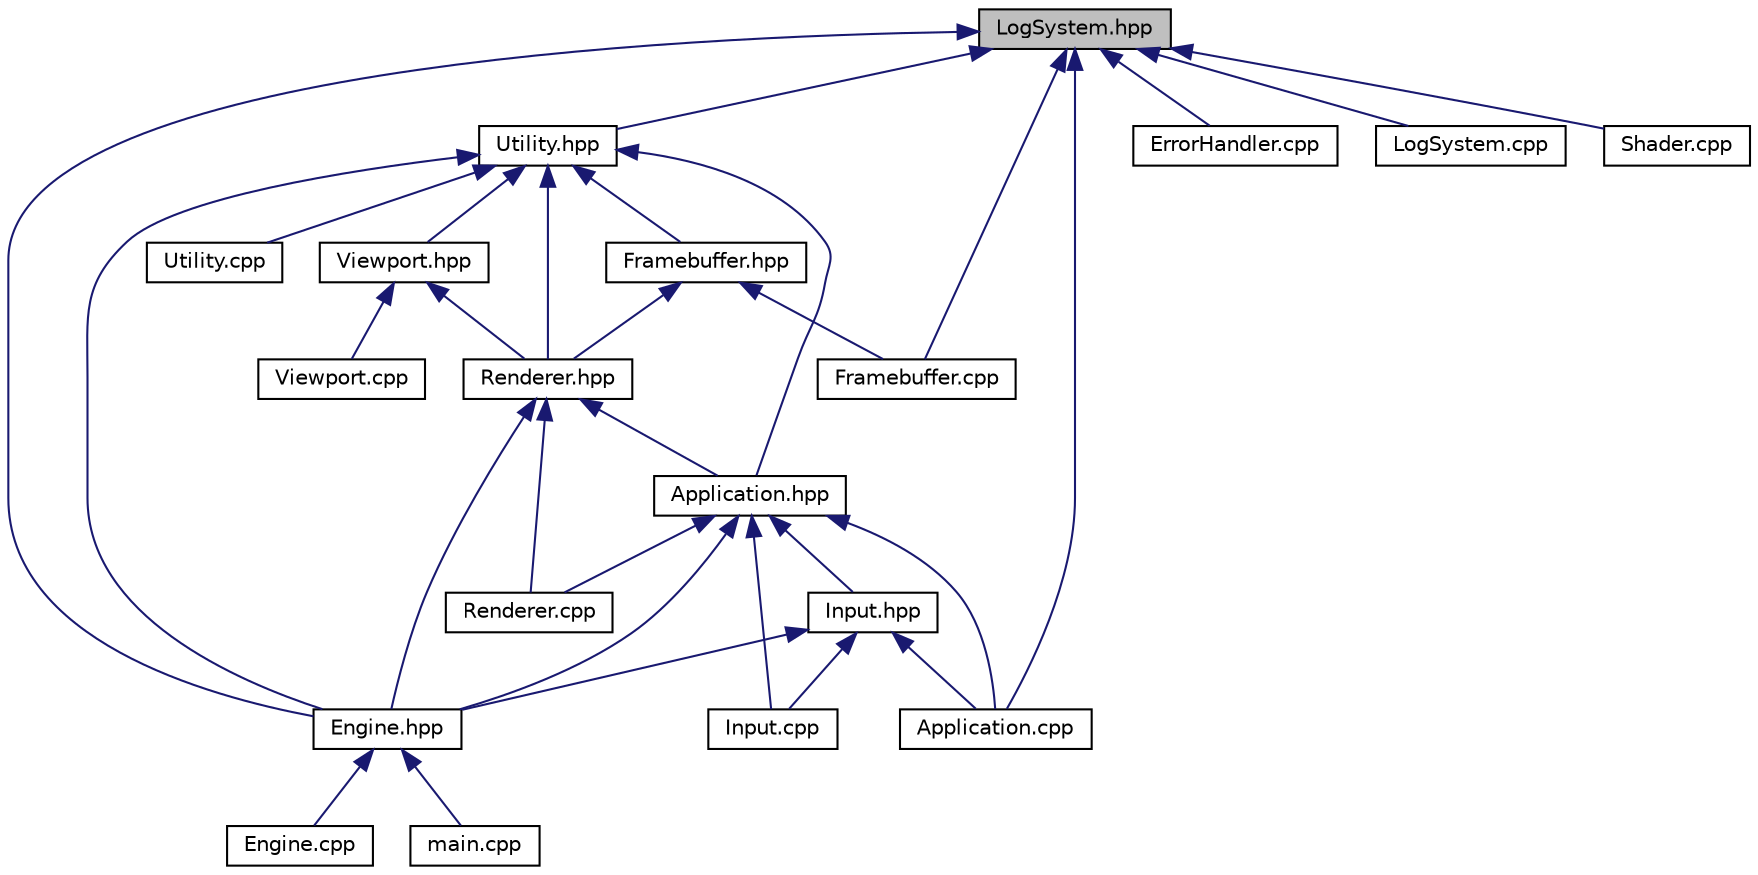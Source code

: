 digraph "LogSystem.hpp"
{
  edge [fontname="Helvetica",fontsize="10",labelfontname="Helvetica",labelfontsize="10"];
  node [fontname="Helvetica",fontsize="10",shape=record];
  Node12 [label="LogSystem.hpp",height=0.2,width=0.4,color="black", fillcolor="grey75", style="filled", fontcolor="black"];
  Node12 -> Node13 [dir="back",color="midnightblue",fontsize="10",style="solid",fontname="Helvetica"];
  Node13 [label="Utility.hpp",height=0.2,width=0.4,color="black", fillcolor="white", style="filled",URL="$_utility_8hpp.html"];
  Node13 -> Node14 [dir="back",color="midnightblue",fontsize="10",style="solid",fontname="Helvetica"];
  Node14 [label="Framebuffer.hpp",height=0.2,width=0.4,color="black", fillcolor="white", style="filled",URL="$_framebuffer_8hpp.html"];
  Node14 -> Node15 [dir="back",color="midnightblue",fontsize="10",style="solid",fontname="Helvetica"];
  Node15 [label="Renderer.hpp",height=0.2,width=0.4,color="black", fillcolor="white", style="filled",URL="$_renderer_8hpp.html"];
  Node15 -> Node16 [dir="back",color="midnightblue",fontsize="10",style="solid",fontname="Helvetica"];
  Node16 [label="Application.hpp",height=0.2,width=0.4,color="black", fillcolor="white", style="filled",URL="$_application_8hpp.html"];
  Node16 -> Node17 [dir="back",color="midnightblue",fontsize="10",style="solid",fontname="Helvetica"];
  Node17 [label="Application.cpp",height=0.2,width=0.4,color="black", fillcolor="white", style="filled",URL="$_application_8cpp.html"];
  Node16 -> Node18 [dir="back",color="midnightblue",fontsize="10",style="solid",fontname="Helvetica"];
  Node18 [label="Input.hpp",height=0.2,width=0.4,color="black", fillcolor="white", style="filled",URL="$_input_8hpp.html"];
  Node18 -> Node17 [dir="back",color="midnightblue",fontsize="10",style="solid",fontname="Helvetica"];
  Node18 -> Node19 [dir="back",color="midnightblue",fontsize="10",style="solid",fontname="Helvetica"];
  Node19 [label="Engine.hpp",height=0.2,width=0.4,color="black", fillcolor="white", style="filled",URL="$_engine_8hpp.html"];
  Node19 -> Node20 [dir="back",color="midnightblue",fontsize="10",style="solid",fontname="Helvetica"];
  Node20 [label="Engine.cpp",height=0.2,width=0.4,color="black", fillcolor="white", style="filled",URL="$_engine_8cpp.html"];
  Node19 -> Node21 [dir="back",color="midnightblue",fontsize="10",style="solid",fontname="Helvetica"];
  Node21 [label="main.cpp",height=0.2,width=0.4,color="black", fillcolor="white", style="filled",URL="$main_8cpp.html"];
  Node18 -> Node22 [dir="back",color="midnightblue",fontsize="10",style="solid",fontname="Helvetica"];
  Node22 [label="Input.cpp",height=0.2,width=0.4,color="black", fillcolor="white", style="filled",URL="$_input_8cpp.html"];
  Node16 -> Node19 [dir="back",color="midnightblue",fontsize="10",style="solid",fontname="Helvetica"];
  Node16 -> Node22 [dir="back",color="midnightblue",fontsize="10",style="solid",fontname="Helvetica"];
  Node16 -> Node23 [dir="back",color="midnightblue",fontsize="10",style="solid",fontname="Helvetica"];
  Node23 [label="Renderer.cpp",height=0.2,width=0.4,color="black", fillcolor="white", style="filled",URL="$_renderer_8cpp.html"];
  Node15 -> Node19 [dir="back",color="midnightblue",fontsize="10",style="solid",fontname="Helvetica"];
  Node15 -> Node23 [dir="back",color="midnightblue",fontsize="10",style="solid",fontname="Helvetica"];
  Node14 -> Node24 [dir="back",color="midnightblue",fontsize="10",style="solid",fontname="Helvetica"];
  Node24 [label="Framebuffer.cpp",height=0.2,width=0.4,color="black", fillcolor="white", style="filled",URL="$_framebuffer_8cpp.html"];
  Node13 -> Node15 [dir="back",color="midnightblue",fontsize="10",style="solid",fontname="Helvetica"];
  Node13 -> Node25 [dir="back",color="midnightblue",fontsize="10",style="solid",fontname="Helvetica"];
  Node25 [label="Viewport.hpp",height=0.2,width=0.4,color="black", fillcolor="white", style="filled",URL="$_viewport_8hpp.html"];
  Node25 -> Node15 [dir="back",color="midnightblue",fontsize="10",style="solid",fontname="Helvetica"];
  Node25 -> Node26 [dir="back",color="midnightblue",fontsize="10",style="solid",fontname="Helvetica"];
  Node26 [label="Viewport.cpp",height=0.2,width=0.4,color="black", fillcolor="white", style="filled",URL="$_viewport_8cpp.html"];
  Node13 -> Node16 [dir="back",color="midnightblue",fontsize="10",style="solid",fontname="Helvetica"];
  Node13 -> Node19 [dir="back",color="midnightblue",fontsize="10",style="solid",fontname="Helvetica"];
  Node13 -> Node27 [dir="back",color="midnightblue",fontsize="10",style="solid",fontname="Helvetica"];
  Node27 [label="Utility.cpp",height=0.2,width=0.4,color="black", fillcolor="white", style="filled",URL="$_utility_8cpp.html"];
  Node12 -> Node17 [dir="back",color="midnightblue",fontsize="10",style="solid",fontname="Helvetica"];
  Node12 -> Node19 [dir="back",color="midnightblue",fontsize="10",style="solid",fontname="Helvetica"];
  Node12 -> Node28 [dir="back",color="midnightblue",fontsize="10",style="solid",fontname="Helvetica"];
  Node28 [label="ErrorHandler.cpp",height=0.2,width=0.4,color="black", fillcolor="white", style="filled",URL="$_error_handler_8cpp.html"];
  Node12 -> Node24 [dir="back",color="midnightblue",fontsize="10",style="solid",fontname="Helvetica"];
  Node12 -> Node29 [dir="back",color="midnightblue",fontsize="10",style="solid",fontname="Helvetica"];
  Node29 [label="LogSystem.cpp",height=0.2,width=0.4,color="black", fillcolor="white", style="filled",URL="$_log_system_8cpp.html"];
  Node12 -> Node30 [dir="back",color="midnightblue",fontsize="10",style="solid",fontname="Helvetica"];
  Node30 [label="Shader.cpp",height=0.2,width=0.4,color="black", fillcolor="white", style="filled",URL="$_shader_8cpp.html"];
}
